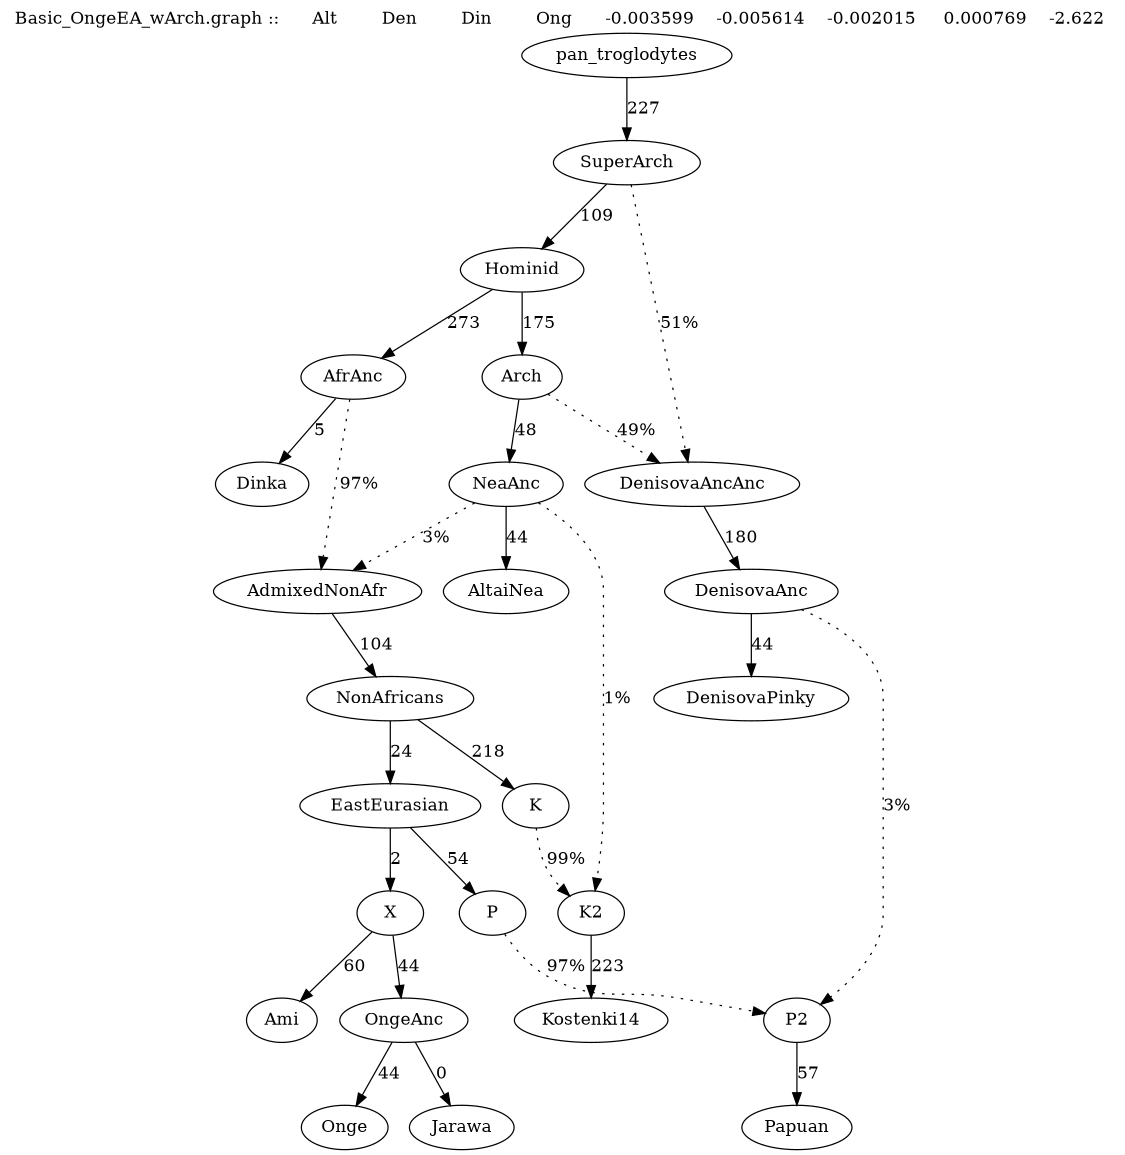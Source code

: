 digraph G { 
size = "7.5,10" ;
labelloc = "t" ; 
label = "Basic_OngeEA_wArch.graph ::      Alt        Den        Din        Ong      -0.003599    -0.005614    -0.002015     0.000769    -2.622 
" ; 

pan_troglodytes  [ label = "pan_troglodytes" ] ; 
       Dinka  [ label = "Dinka" ] ; 
    AltaiNea  [ label = "AltaiNea" ] ; 
DenisovaPinky  [ label = "DenisovaPinky" ] ; 
  Kostenki14  [ label = "Kostenki14" ] ; 
         Ami  [ label = "Ami" ] ; 
        Onge  [ label = "Onge" ] ; 
      Papuan  [ label = "Papuan" ] ; 
pan_troglodytes -> SuperArch [  label = "227" ] ; 
SuperArch -> Hominid [  label = "109" ] ; 
Hominid -> Arch [  label = "175" ] ; 
Hominid -> AfrAnc [  label = "273" ] ; 
Arch -> NeaAnc [  label = "48" ] ; 
AfrAnc -> Dinka [  label = "5" ] ; 
NeaAnc -> AltaiNea [  label = "44" ] ; 
DenisovaAncAnc -> DenisovaAnc [  label = "180" ] ; 
DenisovaAnc -> DenisovaPinky [  label = "44" ] ; 
AdmixedNonAfr -> NonAfricans [  label = "104" ] ; 
NonAfricans -> K [  label = "218" ] ; 
NonAfricans -> EastEurasian [  label = "24" ] ; 
K2 -> Kostenki14 [  label = "223" ] ; 
EastEurasian -> P [  label = "54" ] ; 
EastEurasian -> X [  label = "2" ] ; 
X -> OngeAnc [  label = "44" ] ; 
X -> Ami [  label = "60" ] ; 
OngeAnc -> Onge [  label = "44" ] ; 
OngeAnc -> Jarawa [  label = "0" ] ; 
P2 -> Papuan [  label = "57" ] ; 
SuperArch -> DenisovaAncAnc [ style=dotted,  label = "51%" ] ; 
Arch -> DenisovaAncAnc [ style=dotted,  label = "49%" ] ; 
AfrAnc -> AdmixedNonAfr [ style=dotted,  label = "97%" ] ; 
NeaAnc -> AdmixedNonAfr [ style=dotted,  label = "3%" ] ; 
K -> K2 [ style=dotted,  label = "99%" ] ; 
NeaAnc -> K2 [ style=dotted,  label = "1%" ] ; 
P -> P2 [ style=dotted,  label = "97%" ] ; 
DenisovaAnc -> P2 [ style=dotted,  label = "3%" ] ; 
} 
